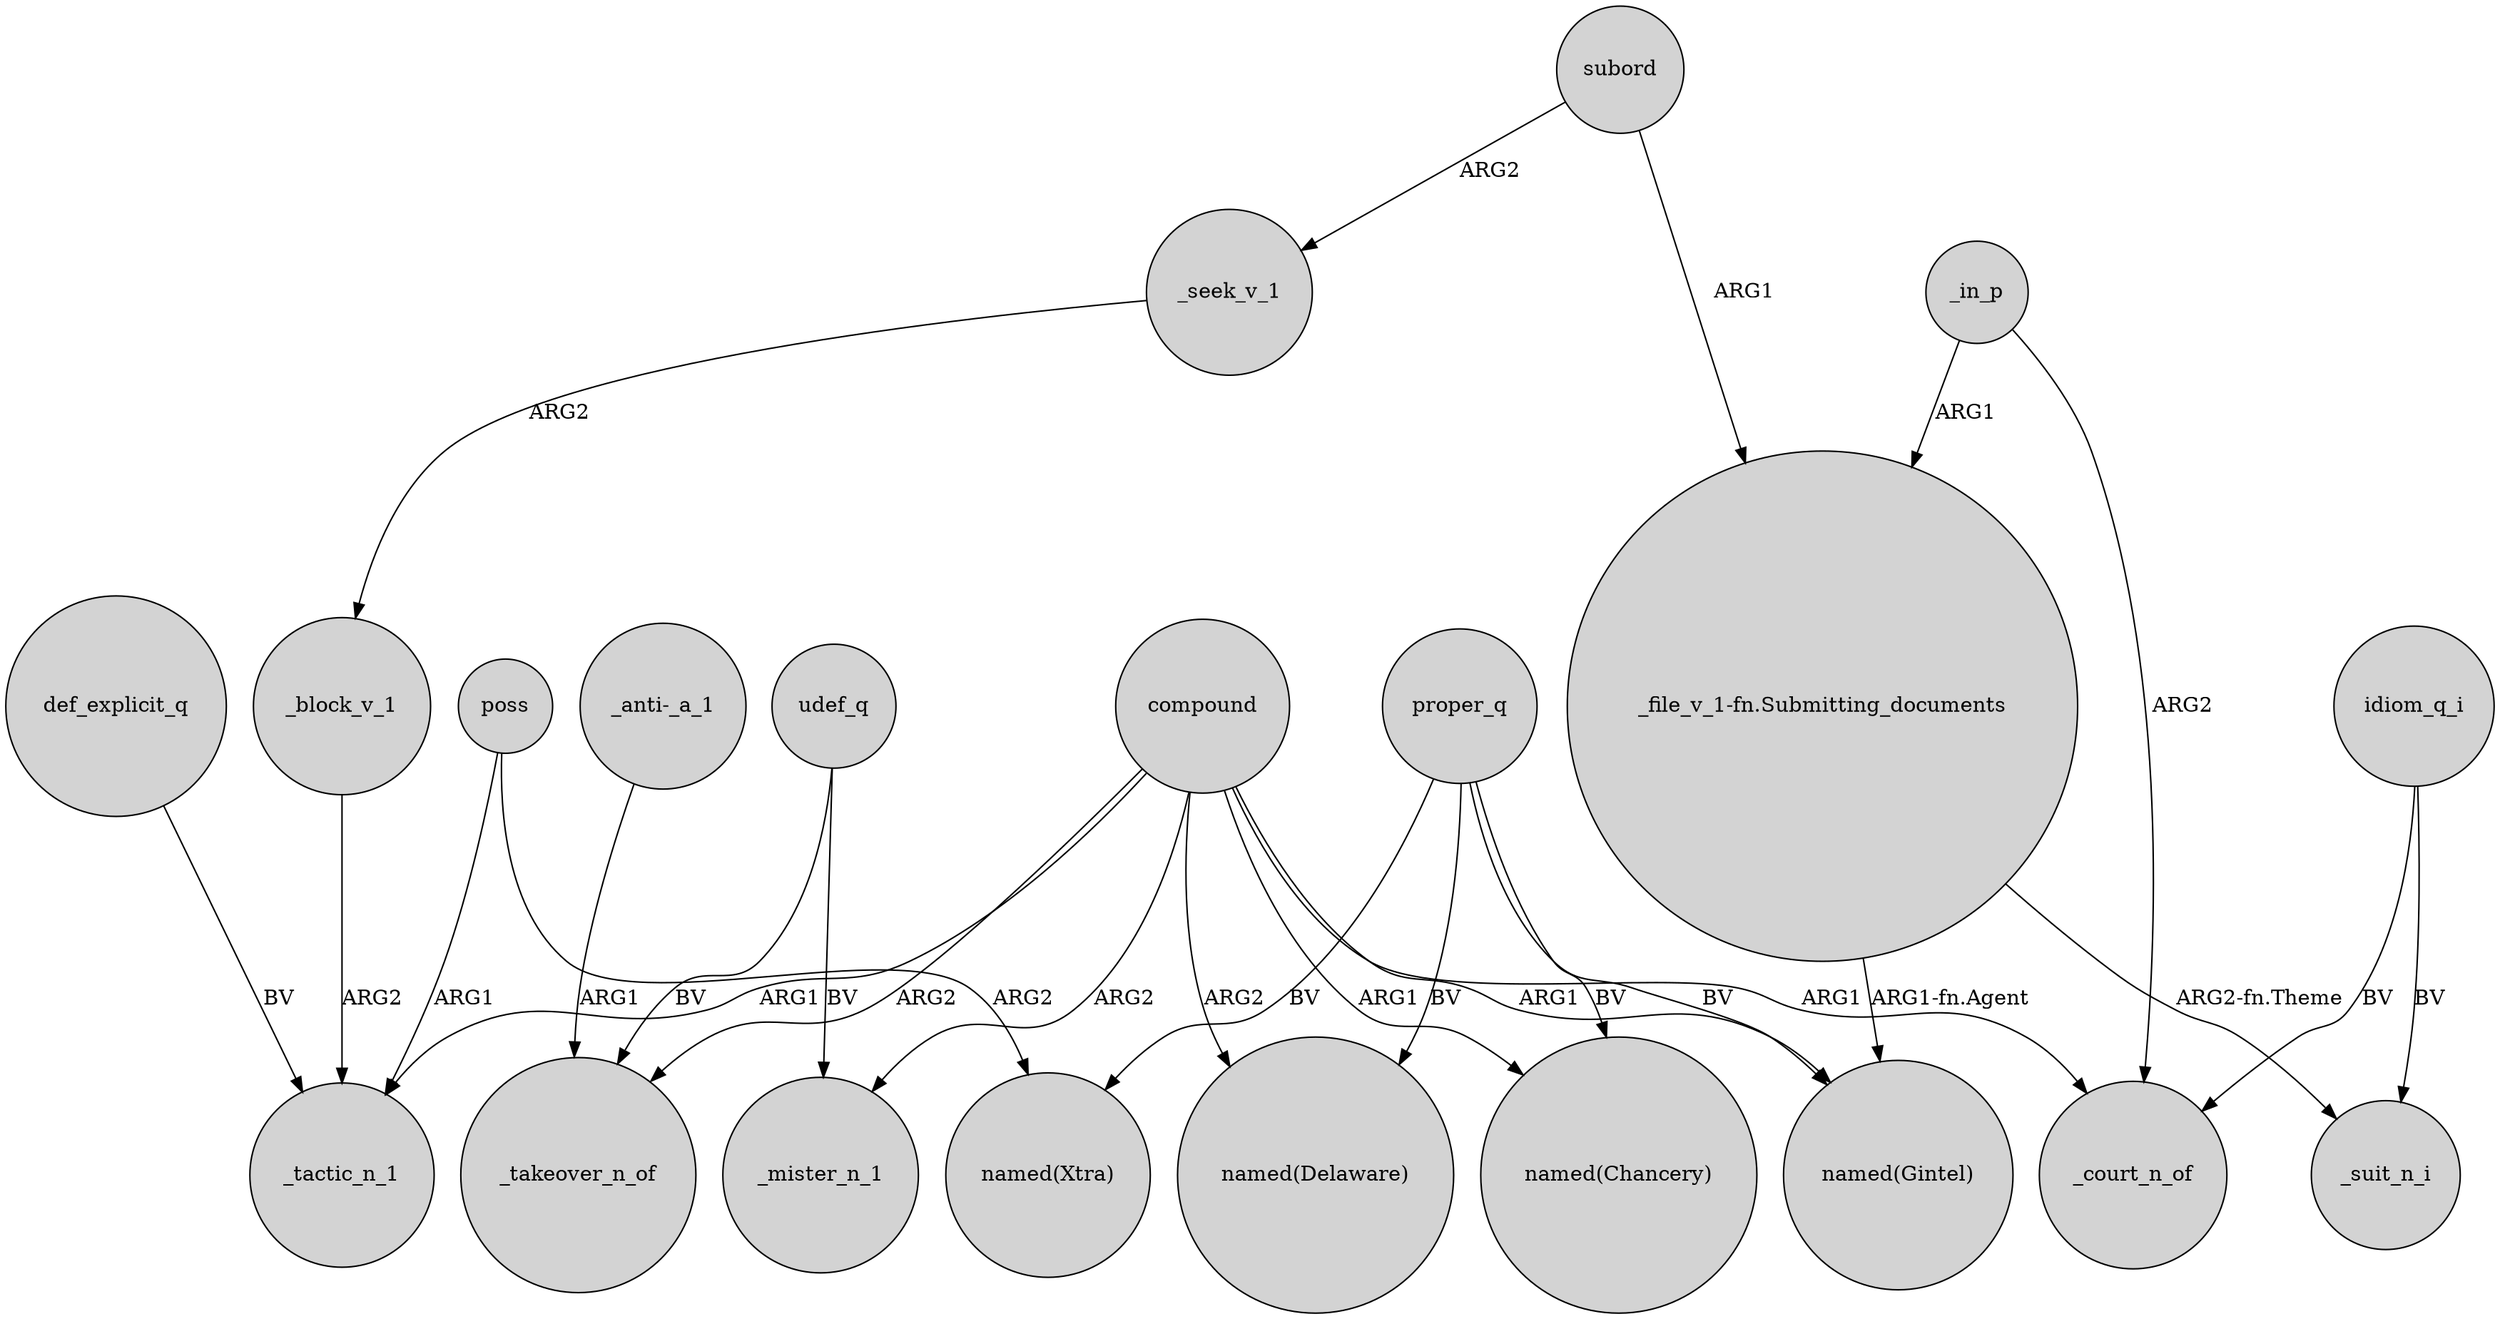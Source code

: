 digraph {
	node [shape=circle style=filled]
	def_explicit_q -> _tactic_n_1 [label=BV]
	subord -> "_file_v_1-fn.Submitting_documents" [label=ARG1]
	udef_q -> _takeover_n_of [label=BV]
	compound -> _mister_n_1 [label=ARG2]
	subord -> _seek_v_1 [label=ARG2]
	idiom_q_i -> _suit_n_i [label=BV]
	udef_q -> _mister_n_1 [label=BV]
	poss -> "named(Xtra)" [label=ARG2]
	proper_q -> "named(Chancery)" [label=BV]
	idiom_q_i -> _court_n_of [label=BV]
	_in_p -> "_file_v_1-fn.Submitting_documents" [label=ARG1]
	_seek_v_1 -> _block_v_1 [label=ARG2]
	compound -> "named(Gintel)" [label=ARG1]
	proper_q -> "named(Xtra)" [label=BV]
	_in_p -> _court_n_of [label=ARG2]
	compound -> "named(Chancery)" [label=ARG1]
	"_file_v_1-fn.Submitting_documents" -> "named(Gintel)" [label="ARG1-fn.Agent"]
	_block_v_1 -> _tactic_n_1 [label=ARG2]
	poss -> _tactic_n_1 [label=ARG1]
	proper_q -> "named(Delaware)" [label=BV]
	"_file_v_1-fn.Submitting_documents" -> _suit_n_i [label="ARG2-fn.Theme"]
	compound -> _takeover_n_of [label=ARG2]
	proper_q -> "named(Gintel)" [label=BV]
	compound -> _tactic_n_1 [label=ARG1]
	compound -> _court_n_of [label=ARG1]
	compound -> "named(Delaware)" [label=ARG2]
	"_anti-_a_1" -> _takeover_n_of [label=ARG1]
}
